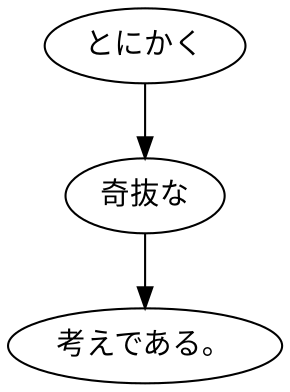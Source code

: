 digraph graph5612 {
	node0 [label="とにかく"];
	node1 [label="奇抜な"];
	node2 [label="考えである。"];
	node0 -> node1;
	node1 -> node2;
}
